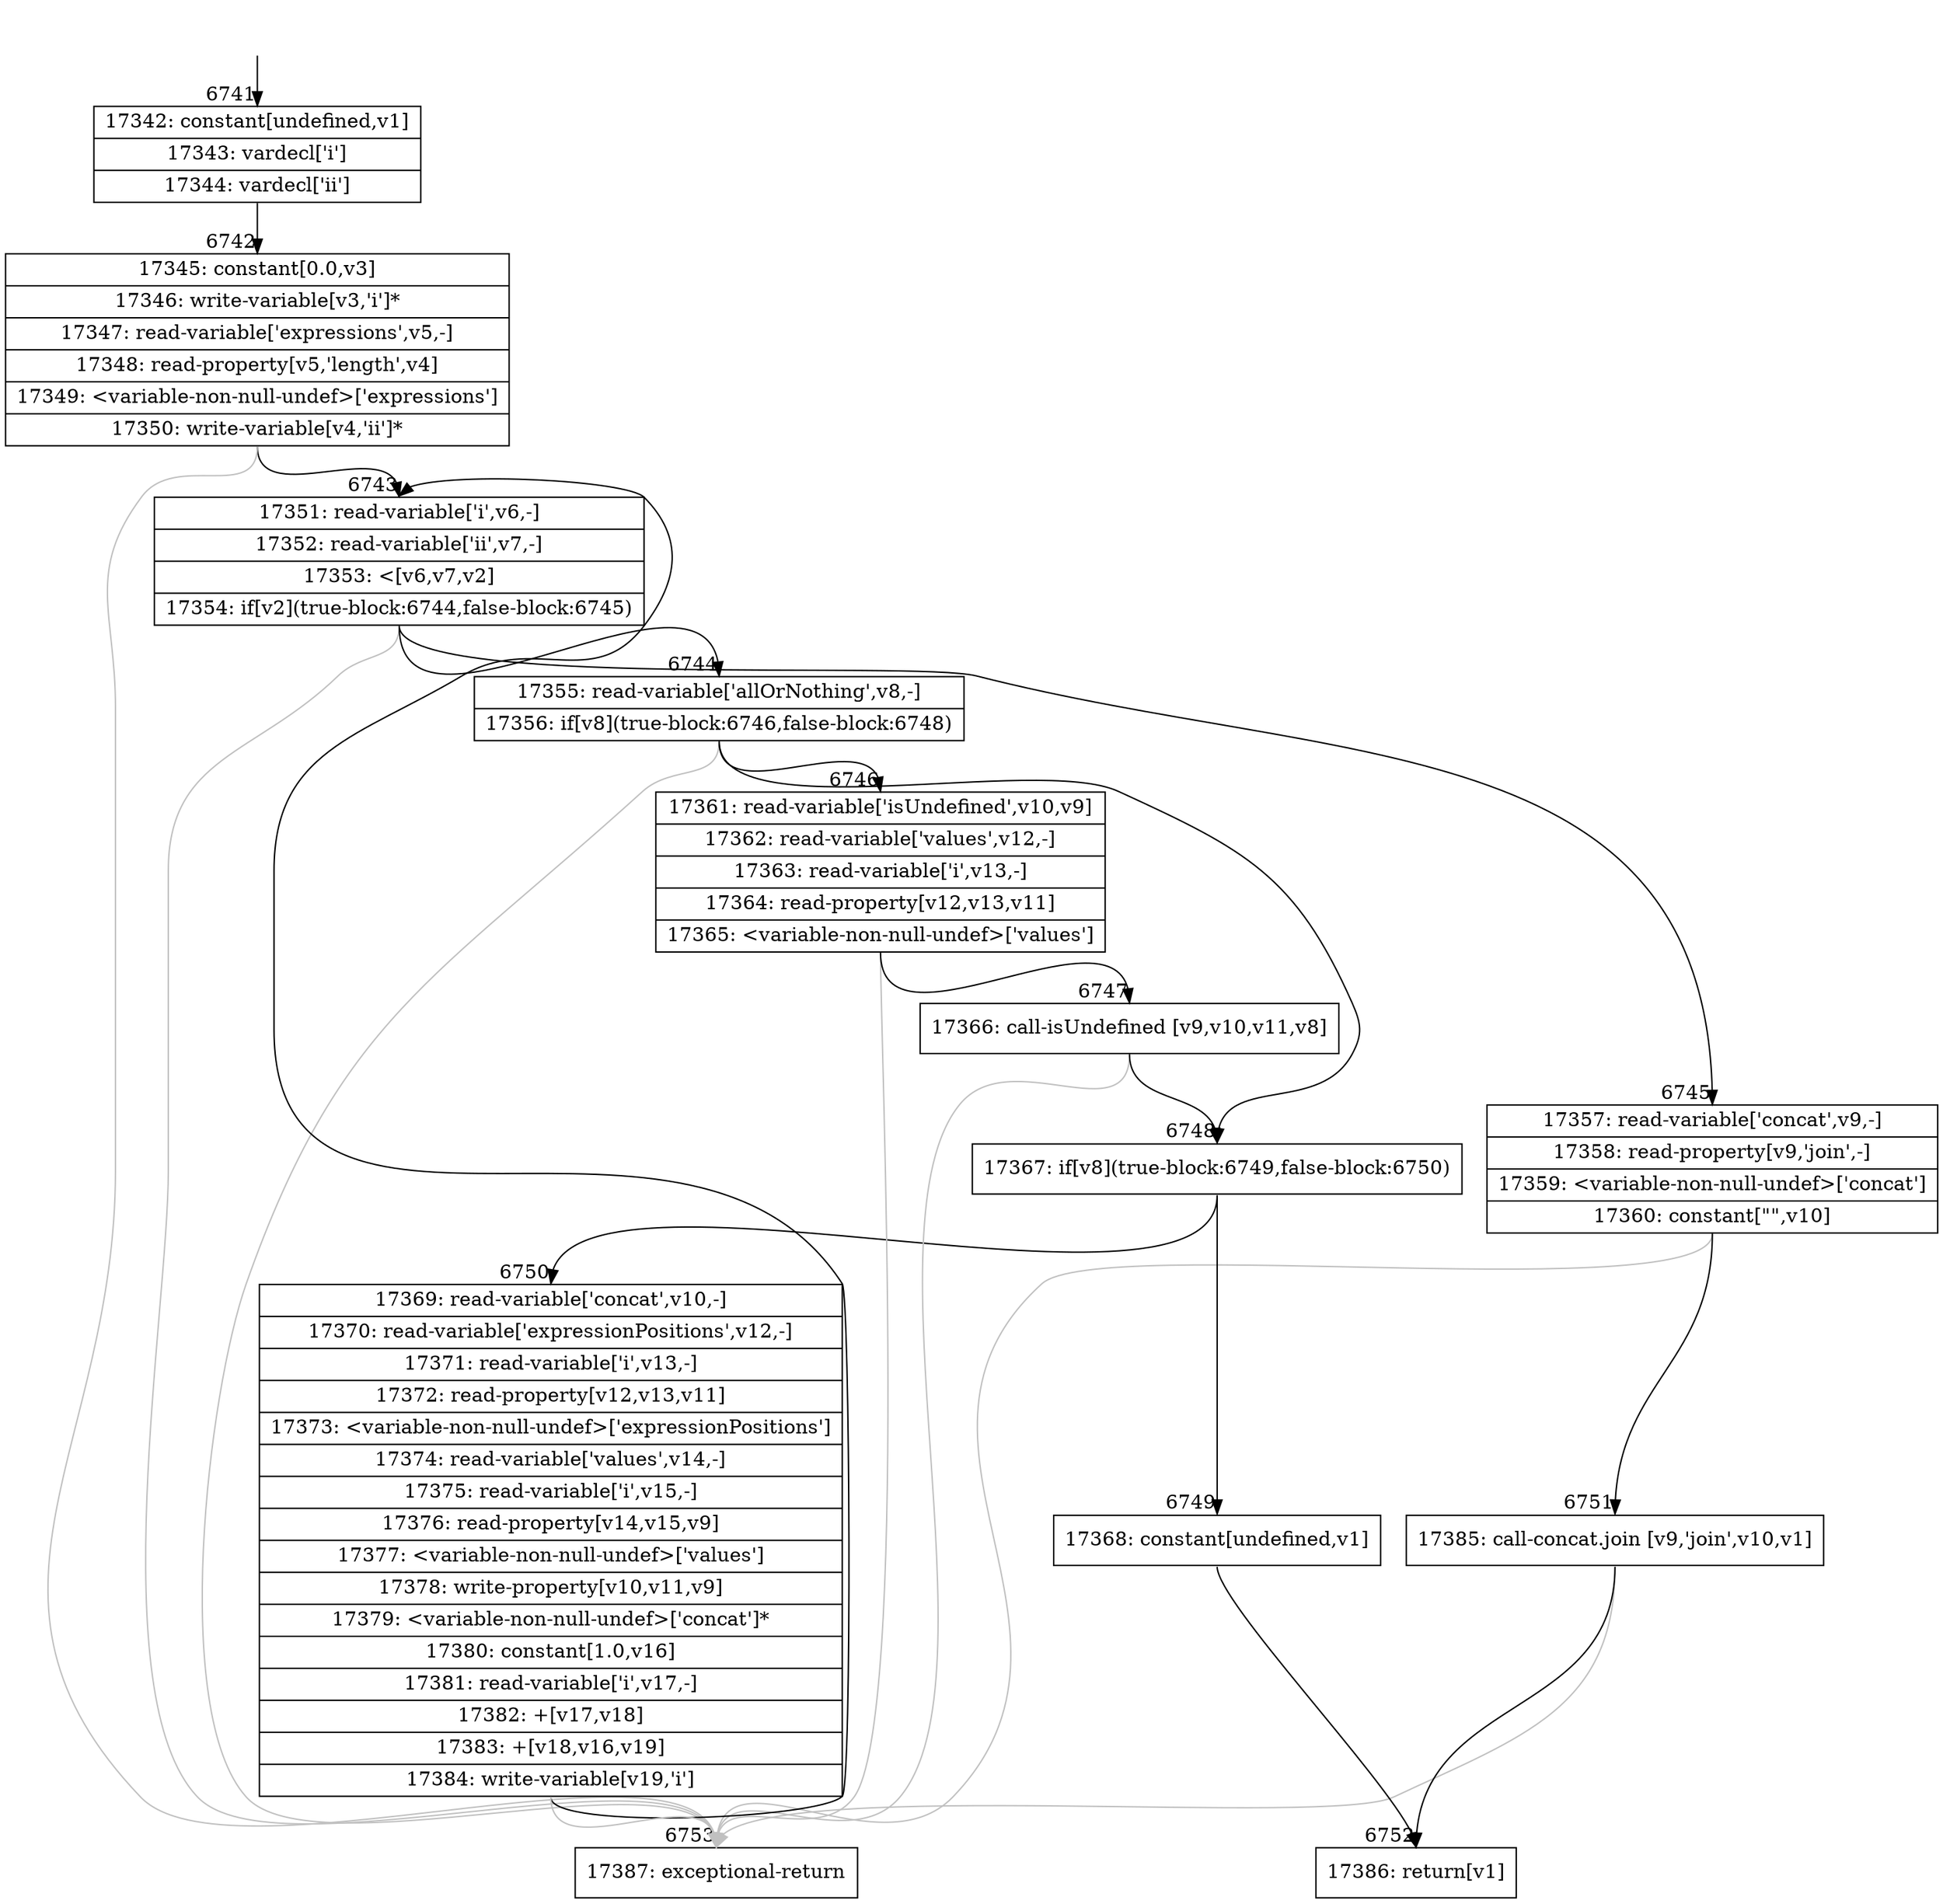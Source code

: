 digraph {
rankdir="TD"
BB_entry510[shape=none,label=""];
BB_entry510 -> BB6741 [tailport=s, headport=n, headlabel="    6741"]
BB6741 [shape=record label="{17342: constant[undefined,v1]|17343: vardecl['i']|17344: vardecl['ii']}" ] 
BB6741 -> BB6742 [tailport=s, headport=n, headlabel="      6742"]
BB6742 [shape=record label="{17345: constant[0.0,v3]|17346: write-variable[v3,'i']*|17347: read-variable['expressions',v5,-]|17348: read-property[v5,'length',v4]|17349: \<variable-non-null-undef\>['expressions']|17350: write-variable[v4,'ii']*}" ] 
BB6742 -> BB6743 [tailport=s, headport=n, headlabel="      6743"]
BB6742 -> BB6753 [tailport=s, headport=n, color=gray, headlabel="      6753"]
BB6743 [shape=record label="{17351: read-variable['i',v6,-]|17352: read-variable['ii',v7,-]|17353: \<[v6,v7,v2]|17354: if[v2](true-block:6744,false-block:6745)}" ] 
BB6743 -> BB6744 [tailport=s, headport=n, headlabel="      6744"]
BB6743 -> BB6745 [tailport=s, headport=n, headlabel="      6745"]
BB6743 -> BB6753 [tailport=s, headport=n, color=gray]
BB6744 [shape=record label="{17355: read-variable['allOrNothing',v8,-]|17356: if[v8](true-block:6746,false-block:6748)}" ] 
BB6744 -> BB6748 [tailport=s, headport=n, headlabel="      6748"]
BB6744 -> BB6746 [tailport=s, headport=n, headlabel="      6746"]
BB6744 -> BB6753 [tailport=s, headport=n, color=gray]
BB6745 [shape=record label="{17357: read-variable['concat',v9,-]|17358: read-property[v9,'join',-]|17359: \<variable-non-null-undef\>['concat']|17360: constant[\"\",v10]}" ] 
BB6745 -> BB6751 [tailport=s, headport=n, headlabel="      6751"]
BB6745 -> BB6753 [tailport=s, headport=n, color=gray]
BB6746 [shape=record label="{17361: read-variable['isUndefined',v10,v9]|17362: read-variable['values',v12,-]|17363: read-variable['i',v13,-]|17364: read-property[v12,v13,v11]|17365: \<variable-non-null-undef\>['values']}" ] 
BB6746 -> BB6747 [tailport=s, headport=n, headlabel="      6747"]
BB6746 -> BB6753 [tailport=s, headport=n, color=gray]
BB6747 [shape=record label="{17366: call-isUndefined [v9,v10,v11,v8]}" ] 
BB6747 -> BB6748 [tailport=s, headport=n]
BB6747 -> BB6753 [tailport=s, headport=n, color=gray]
BB6748 [shape=record label="{17367: if[v8](true-block:6749,false-block:6750)}" ] 
BB6748 -> BB6749 [tailport=s, headport=n, headlabel="      6749"]
BB6748 -> BB6750 [tailport=s, headport=n, headlabel="      6750"]
BB6749 [shape=record label="{17368: constant[undefined,v1]}" ] 
BB6749 -> BB6752 [tailport=s, headport=n, headlabel="      6752"]
BB6750 [shape=record label="{17369: read-variable['concat',v10,-]|17370: read-variable['expressionPositions',v12,-]|17371: read-variable['i',v13,-]|17372: read-property[v12,v13,v11]|17373: \<variable-non-null-undef\>['expressionPositions']|17374: read-variable['values',v14,-]|17375: read-variable['i',v15,-]|17376: read-property[v14,v15,v9]|17377: \<variable-non-null-undef\>['values']|17378: write-property[v10,v11,v9]|17379: \<variable-non-null-undef\>['concat']*|17380: constant[1.0,v16]|17381: read-variable['i',v17,-]|17382: +[v17,v18]|17383: +[v18,v16,v19]|17384: write-variable[v19,'i']}" ] 
BB6750 -> BB6743 [tailport=s, headport=n]
BB6750 -> BB6753 [tailport=s, headport=n, color=gray]
BB6751 [shape=record label="{17385: call-concat.join [v9,'join',v10,v1]}" ] 
BB6751 -> BB6752 [tailport=s, headport=n]
BB6751 -> BB6753 [tailport=s, headport=n, color=gray]
BB6752 [shape=record label="{17386: return[v1]}" ] 
BB6753 [shape=record label="{17387: exceptional-return}" ] 
//#$~ 10843
}
